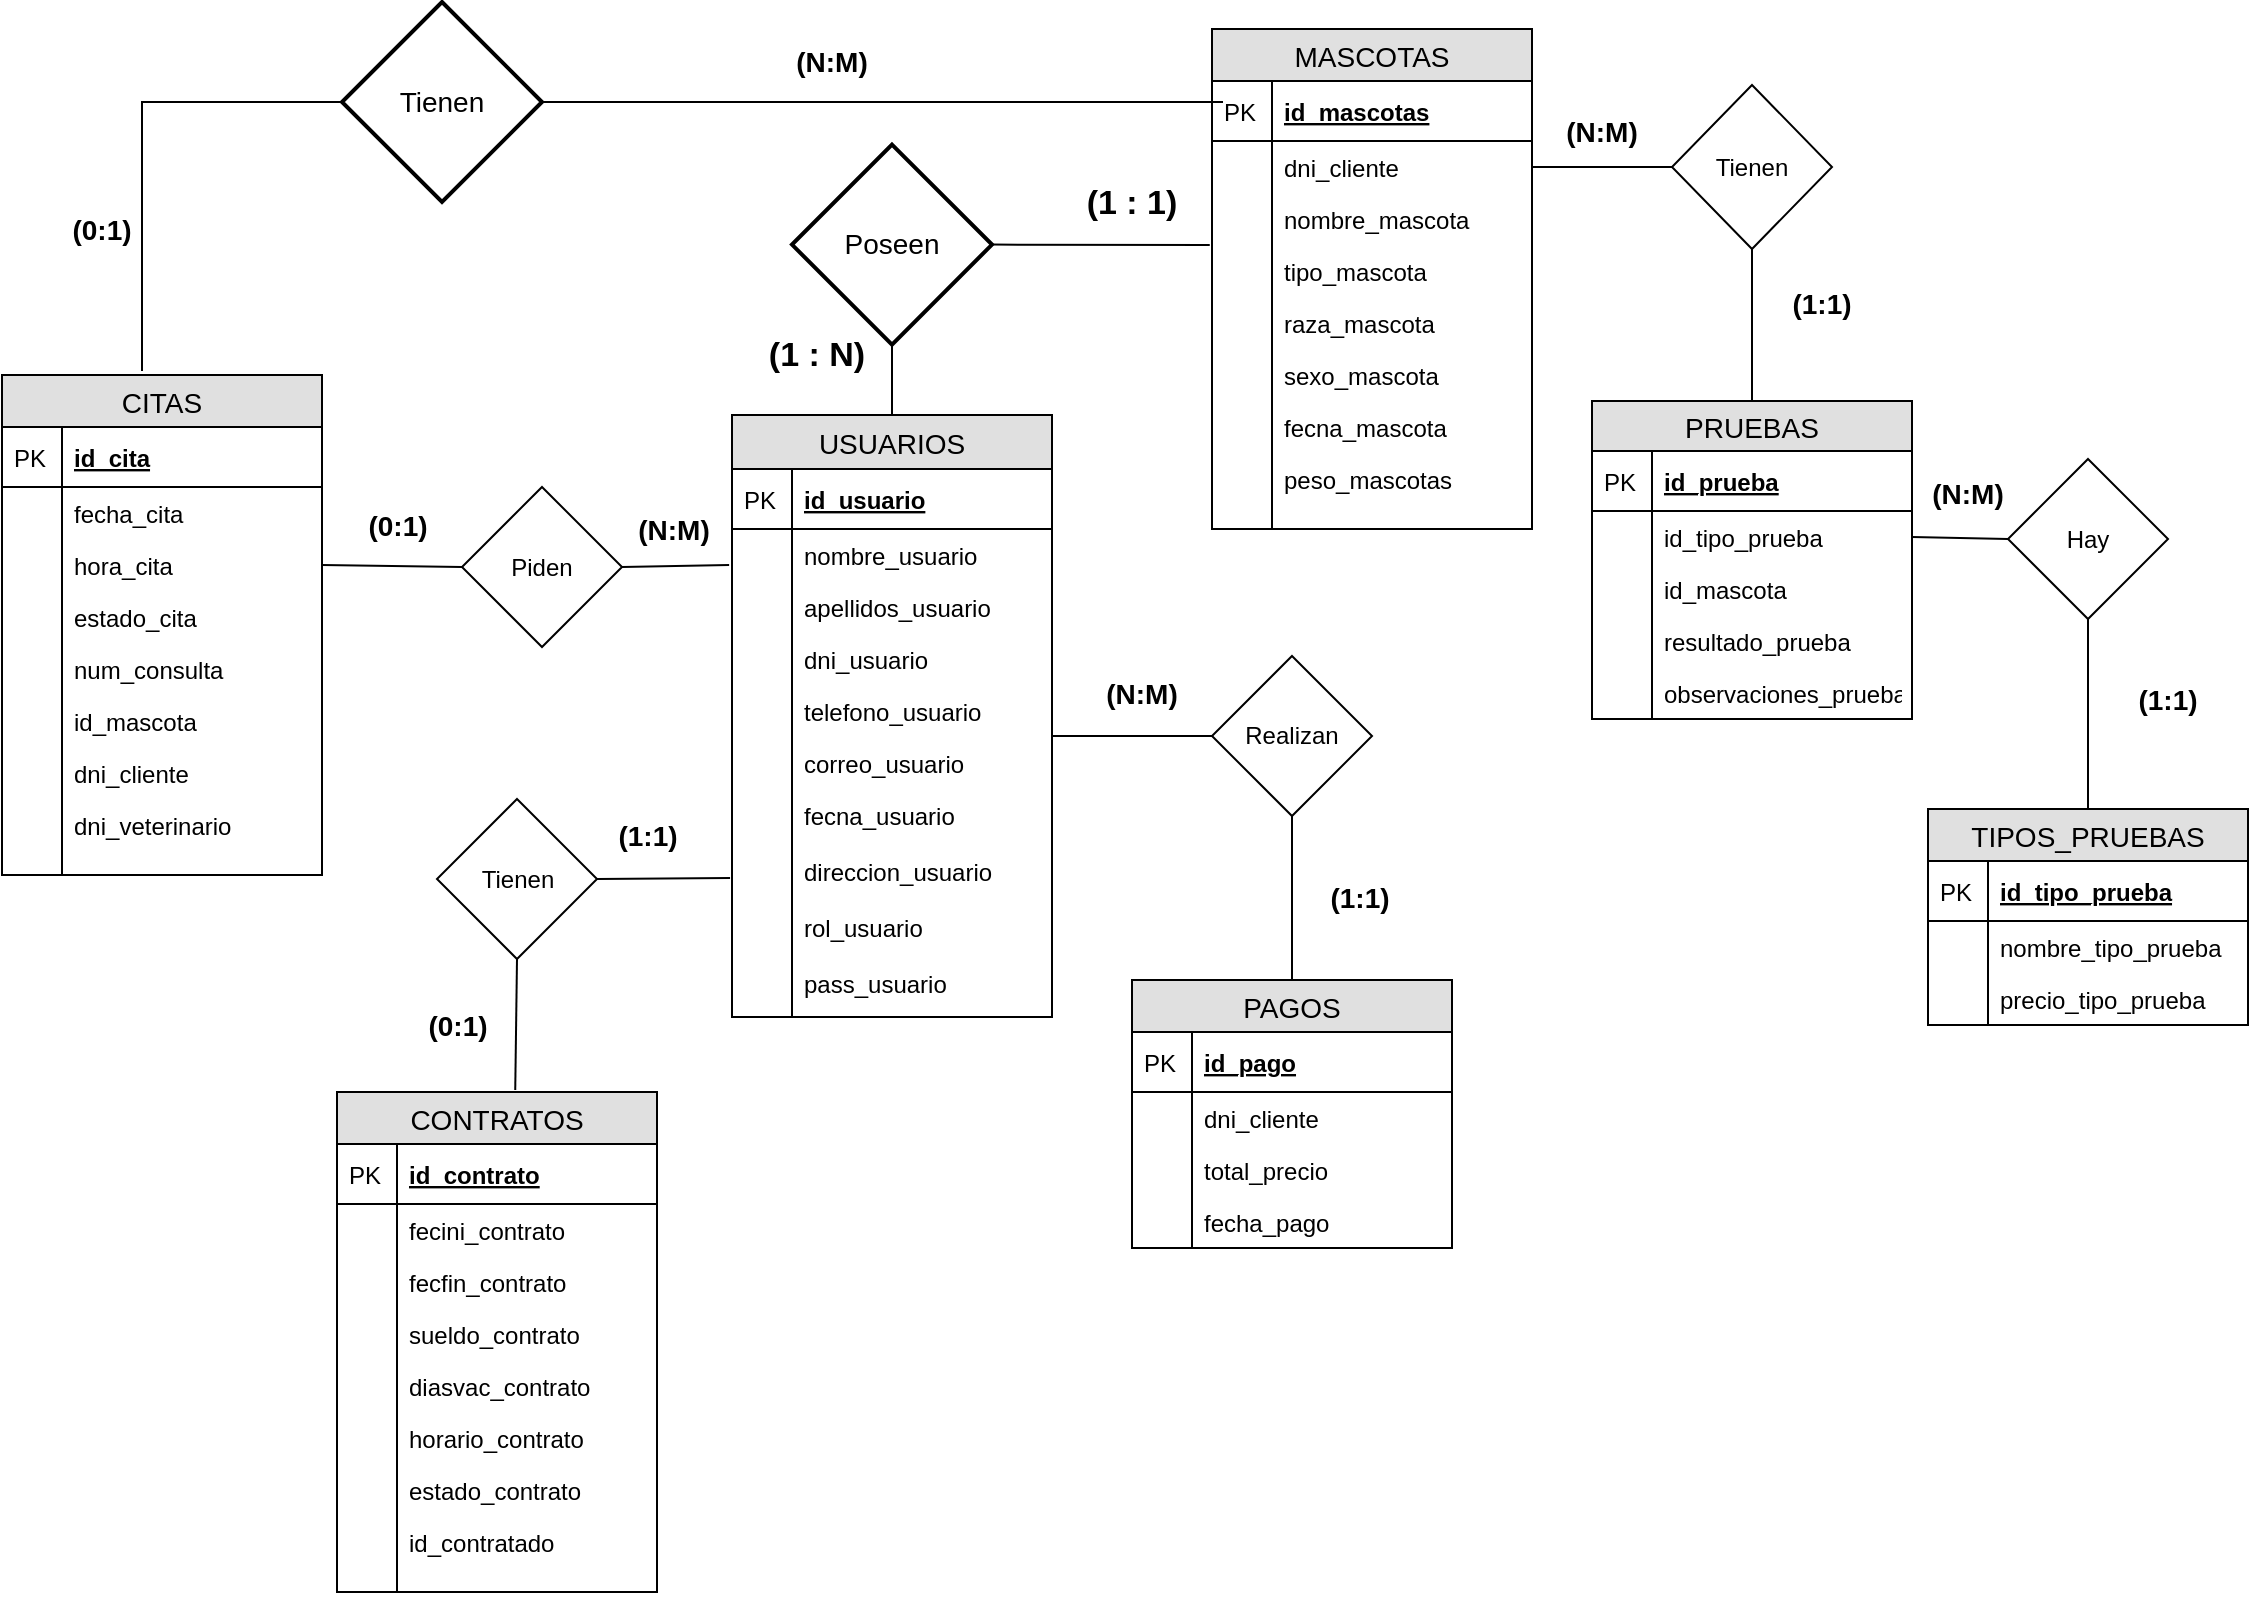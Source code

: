 <mxfile version="10.5.9" type="device"><diagram id="IYb34fMl7x2EvdVLrLcc" name="Page-1"><mxGraphModel dx="2472" dy="917" grid="1" gridSize="10" guides="1" tooltips="1" connect="1" arrows="1" fold="1" page="1" pageScale="1" pageWidth="827" pageHeight="1169" math="0" shadow="0"><root><mxCell id="0"/><mxCell id="1" parent="0"/><mxCell id="CLVACz6pk4VIJfREHLNW-69" value="CITAS" style="swimlane;fontStyle=0;childLayout=stackLayout;horizontal=1;startSize=26;fillColor=#e0e0e0;horizontalStack=0;resizeParent=1;resizeParentMax=0;resizeLast=0;collapsible=1;marginBottom=0;swimlaneFillColor=#ffffff;align=center;fontSize=14;" vertex="1" parent="1"><mxGeometry x="-720" y="216.5" width="160" height="250" as="geometry"><mxRectangle x="20" y="20" width="70" height="26" as="alternateBounds"/></mxGeometry></mxCell><mxCell id="CLVACz6pk4VIJfREHLNW-70" value="id_cita" style="shape=partialRectangle;top=0;left=0;right=0;bottom=1;align=left;verticalAlign=middle;fillColor=none;spacingLeft=34;spacingRight=4;overflow=hidden;rotatable=0;points=[[0,0.5],[1,0.5]];portConstraint=eastwest;dropTarget=0;fontStyle=5;fontSize=12;" vertex="1" parent="CLVACz6pk4VIJfREHLNW-69"><mxGeometry y="26" width="160" height="30" as="geometry"/></mxCell><mxCell id="CLVACz6pk4VIJfREHLNW-71" value="PK" style="shape=partialRectangle;top=0;left=0;bottom=0;fillColor=none;align=left;verticalAlign=middle;spacingLeft=4;spacingRight=4;overflow=hidden;rotatable=0;points=[];portConstraint=eastwest;part=1;fontSize=12;" vertex="1" connectable="0" parent="CLVACz6pk4VIJfREHLNW-70"><mxGeometry width="30" height="30" as="geometry"/></mxCell><mxCell id="CLVACz6pk4VIJfREHLNW-72" value="fecha_cita" style="shape=partialRectangle;top=0;left=0;right=0;bottom=0;align=left;verticalAlign=top;fillColor=none;spacingLeft=34;spacingRight=4;overflow=hidden;rotatable=0;points=[[0,0.5],[1,0.5]];portConstraint=eastwest;dropTarget=0;fontSize=12;" vertex="1" parent="CLVACz6pk4VIJfREHLNW-69"><mxGeometry y="56" width="160" height="26" as="geometry"/></mxCell><mxCell id="CLVACz6pk4VIJfREHLNW-73" value="" style="shape=partialRectangle;top=0;left=0;bottom=0;fillColor=none;align=left;verticalAlign=top;spacingLeft=4;spacingRight=4;overflow=hidden;rotatable=0;points=[];portConstraint=eastwest;part=1;fontSize=12;" vertex="1" connectable="0" parent="CLVACz6pk4VIJfREHLNW-72"><mxGeometry width="30" height="26" as="geometry"/></mxCell><mxCell id="CLVACz6pk4VIJfREHLNW-74" value="hora_cita" style="shape=partialRectangle;top=0;left=0;right=0;bottom=0;align=left;verticalAlign=top;fillColor=none;spacingLeft=34;spacingRight=4;overflow=hidden;rotatable=0;points=[[0,0.5],[1,0.5]];portConstraint=eastwest;dropTarget=0;fontSize=12;" vertex="1" parent="CLVACz6pk4VIJfREHLNW-69"><mxGeometry y="82" width="160" height="26" as="geometry"/></mxCell><mxCell id="CLVACz6pk4VIJfREHLNW-75" value="" style="shape=partialRectangle;top=0;left=0;bottom=0;fillColor=none;align=left;verticalAlign=top;spacingLeft=4;spacingRight=4;overflow=hidden;rotatable=0;points=[];portConstraint=eastwest;part=1;fontSize=12;" vertex="1" connectable="0" parent="CLVACz6pk4VIJfREHLNW-74"><mxGeometry width="30" height="26" as="geometry"/></mxCell><mxCell id="CLVACz6pk4VIJfREHLNW-147" value="estado_cita" style="shape=partialRectangle;top=0;left=0;right=0;bottom=0;align=left;verticalAlign=top;fillColor=none;spacingLeft=34;spacingRight=4;overflow=hidden;rotatable=0;points=[[0,0.5],[1,0.5]];portConstraint=eastwest;dropTarget=0;fontSize=12;" vertex="1" parent="CLVACz6pk4VIJfREHLNW-69"><mxGeometry y="108" width="160" height="26" as="geometry"/></mxCell><mxCell id="CLVACz6pk4VIJfREHLNW-148" value="" style="shape=partialRectangle;top=0;left=0;bottom=0;fillColor=none;align=left;verticalAlign=top;spacingLeft=4;spacingRight=4;overflow=hidden;rotatable=0;points=[];portConstraint=eastwest;part=1;fontSize=12;" vertex="1" connectable="0" parent="CLVACz6pk4VIJfREHLNW-147"><mxGeometry width="30" height="26" as="geometry"/></mxCell><mxCell id="CLVACz6pk4VIJfREHLNW-149" value="num_consulta" style="shape=partialRectangle;top=0;left=0;right=0;bottom=0;align=left;verticalAlign=top;fillColor=none;spacingLeft=34;spacingRight=4;overflow=hidden;rotatable=0;points=[[0,0.5],[1,0.5]];portConstraint=eastwest;dropTarget=0;fontSize=12;" vertex="1" parent="CLVACz6pk4VIJfREHLNW-69"><mxGeometry y="134" width="160" height="26" as="geometry"/></mxCell><mxCell id="CLVACz6pk4VIJfREHLNW-150" value="" style="shape=partialRectangle;top=0;left=0;bottom=0;fillColor=none;align=left;verticalAlign=top;spacingLeft=4;spacingRight=4;overflow=hidden;rotatable=0;points=[];portConstraint=eastwest;part=1;fontSize=12;" vertex="1" connectable="0" parent="CLVACz6pk4VIJfREHLNW-149"><mxGeometry width="30" height="26" as="geometry"/></mxCell><mxCell id="CLVACz6pk4VIJfREHLNW-151" value="id_mascota" style="shape=partialRectangle;top=0;left=0;right=0;bottom=0;align=left;verticalAlign=top;fillColor=none;spacingLeft=34;spacingRight=4;overflow=hidden;rotatable=0;points=[[0,0.5],[1,0.5]];portConstraint=eastwest;dropTarget=0;fontSize=12;" vertex="1" parent="CLVACz6pk4VIJfREHLNW-69"><mxGeometry y="160" width="160" height="26" as="geometry"/></mxCell><mxCell id="CLVACz6pk4VIJfREHLNW-152" value="" style="shape=partialRectangle;top=0;left=0;bottom=0;fillColor=none;align=left;verticalAlign=top;spacingLeft=4;spacingRight=4;overflow=hidden;rotatable=0;points=[];portConstraint=eastwest;part=1;fontSize=12;" vertex="1" connectable="0" parent="CLVACz6pk4VIJfREHLNW-151"><mxGeometry width="30" height="26" as="geometry"/></mxCell><mxCell id="CLVACz6pk4VIJfREHLNW-157" value="dni_cliente" style="shape=partialRectangle;top=0;left=0;right=0;bottom=0;align=left;verticalAlign=top;fillColor=none;spacingLeft=34;spacingRight=4;overflow=hidden;rotatable=0;points=[[0,0.5],[1,0.5]];portConstraint=eastwest;dropTarget=0;fontSize=12;" vertex="1" parent="CLVACz6pk4VIJfREHLNW-69"><mxGeometry y="186" width="160" height="26" as="geometry"/></mxCell><mxCell id="CLVACz6pk4VIJfREHLNW-158" value="" style="shape=partialRectangle;top=0;left=0;bottom=0;fillColor=none;align=left;verticalAlign=top;spacingLeft=4;spacingRight=4;overflow=hidden;rotatable=0;points=[];portConstraint=eastwest;part=1;fontSize=12;" vertex="1" connectable="0" parent="CLVACz6pk4VIJfREHLNW-157"><mxGeometry width="30" height="26" as="geometry"/></mxCell><mxCell id="CLVACz6pk4VIJfREHLNW-76" value="dni_veterinario&#10;" style="shape=partialRectangle;top=0;left=0;right=0;bottom=0;align=left;verticalAlign=top;fillColor=none;spacingLeft=34;spacingRight=4;overflow=hidden;rotatable=0;points=[[0,0.5],[1,0.5]];portConstraint=eastwest;dropTarget=0;fontSize=12;" vertex="1" parent="CLVACz6pk4VIJfREHLNW-69"><mxGeometry y="212" width="160" height="38" as="geometry"/></mxCell><mxCell id="CLVACz6pk4VIJfREHLNW-77" value="" style="shape=partialRectangle;top=0;left=0;bottom=0;fillColor=none;align=left;verticalAlign=top;spacingLeft=4;spacingRight=4;overflow=hidden;rotatable=0;points=[];portConstraint=eastwest;part=1;fontSize=12;" vertex="1" connectable="0" parent="CLVACz6pk4VIJfREHLNW-76"><mxGeometry width="30" height="38" as="geometry"/></mxCell><mxCell id="CLVACz6pk4VIJfREHLNW-159" value="CONTRATOS" style="swimlane;fontStyle=0;childLayout=stackLayout;horizontal=1;startSize=26;fillColor=#e0e0e0;horizontalStack=0;resizeParent=1;resizeParentMax=0;resizeLast=0;collapsible=1;marginBottom=0;swimlaneFillColor=#ffffff;align=center;fontSize=14;" vertex="1" parent="1"><mxGeometry x="-552.5" y="575" width="160" height="250" as="geometry"><mxRectangle x="20" y="20" width="70" height="26" as="alternateBounds"/></mxGeometry></mxCell><mxCell id="CLVACz6pk4VIJfREHLNW-160" value="id_contrato" style="shape=partialRectangle;top=0;left=0;right=0;bottom=1;align=left;verticalAlign=middle;fillColor=none;spacingLeft=34;spacingRight=4;overflow=hidden;rotatable=0;points=[[0,0.5],[1,0.5]];portConstraint=eastwest;dropTarget=0;fontStyle=5;fontSize=12;" vertex="1" parent="CLVACz6pk4VIJfREHLNW-159"><mxGeometry y="26" width="160" height="30" as="geometry"/></mxCell><mxCell id="CLVACz6pk4VIJfREHLNW-161" value="PK" style="shape=partialRectangle;top=0;left=0;bottom=0;fillColor=none;align=left;verticalAlign=middle;spacingLeft=4;spacingRight=4;overflow=hidden;rotatable=0;points=[];portConstraint=eastwest;part=1;fontSize=12;" vertex="1" connectable="0" parent="CLVACz6pk4VIJfREHLNW-160"><mxGeometry width="30" height="30" as="geometry"/></mxCell><mxCell id="CLVACz6pk4VIJfREHLNW-162" value="fecini_contrato" style="shape=partialRectangle;top=0;left=0;right=0;bottom=0;align=left;verticalAlign=top;fillColor=none;spacingLeft=34;spacingRight=4;overflow=hidden;rotatable=0;points=[[0,0.5],[1,0.5]];portConstraint=eastwest;dropTarget=0;fontSize=12;" vertex="1" parent="CLVACz6pk4VIJfREHLNW-159"><mxGeometry y="56" width="160" height="26" as="geometry"/></mxCell><mxCell id="CLVACz6pk4VIJfREHLNW-163" value="" style="shape=partialRectangle;top=0;left=0;bottom=0;fillColor=none;align=left;verticalAlign=top;spacingLeft=4;spacingRight=4;overflow=hidden;rotatable=0;points=[];portConstraint=eastwest;part=1;fontSize=12;" vertex="1" connectable="0" parent="CLVACz6pk4VIJfREHLNW-162"><mxGeometry width="30" height="26" as="geometry"/></mxCell><mxCell id="CLVACz6pk4VIJfREHLNW-164" value="fecfin_contrato" style="shape=partialRectangle;top=0;left=0;right=0;bottom=0;align=left;verticalAlign=top;fillColor=none;spacingLeft=34;spacingRight=4;overflow=hidden;rotatable=0;points=[[0,0.5],[1,0.5]];portConstraint=eastwest;dropTarget=0;fontSize=12;" vertex="1" parent="CLVACz6pk4VIJfREHLNW-159"><mxGeometry y="82" width="160" height="26" as="geometry"/></mxCell><mxCell id="CLVACz6pk4VIJfREHLNW-165" value="" style="shape=partialRectangle;top=0;left=0;bottom=0;fillColor=none;align=left;verticalAlign=top;spacingLeft=4;spacingRight=4;overflow=hidden;rotatable=0;points=[];portConstraint=eastwest;part=1;fontSize=12;" vertex="1" connectable="0" parent="CLVACz6pk4VIJfREHLNW-164"><mxGeometry width="30" height="26" as="geometry"/></mxCell><mxCell id="CLVACz6pk4VIJfREHLNW-166" value="sueldo_contrato" style="shape=partialRectangle;top=0;left=0;right=0;bottom=0;align=left;verticalAlign=top;fillColor=none;spacingLeft=34;spacingRight=4;overflow=hidden;rotatable=0;points=[[0,0.5],[1,0.5]];portConstraint=eastwest;dropTarget=0;fontSize=12;" vertex="1" parent="CLVACz6pk4VIJfREHLNW-159"><mxGeometry y="108" width="160" height="26" as="geometry"/></mxCell><mxCell id="CLVACz6pk4VIJfREHLNW-167" value="" style="shape=partialRectangle;top=0;left=0;bottom=0;fillColor=none;align=left;verticalAlign=top;spacingLeft=4;spacingRight=4;overflow=hidden;rotatable=0;points=[];portConstraint=eastwest;part=1;fontSize=12;" vertex="1" connectable="0" parent="CLVACz6pk4VIJfREHLNW-166"><mxGeometry width="30" height="26" as="geometry"/></mxCell><mxCell id="CLVACz6pk4VIJfREHLNW-168" value="diasvac_contrato" style="shape=partialRectangle;top=0;left=0;right=0;bottom=0;align=left;verticalAlign=top;fillColor=none;spacingLeft=34;spacingRight=4;overflow=hidden;rotatable=0;points=[[0,0.5],[1,0.5]];portConstraint=eastwest;dropTarget=0;fontSize=12;" vertex="1" parent="CLVACz6pk4VIJfREHLNW-159"><mxGeometry y="134" width="160" height="26" as="geometry"/></mxCell><mxCell id="CLVACz6pk4VIJfREHLNW-169" value="" style="shape=partialRectangle;top=0;left=0;bottom=0;fillColor=none;align=left;verticalAlign=top;spacingLeft=4;spacingRight=4;overflow=hidden;rotatable=0;points=[];portConstraint=eastwest;part=1;fontSize=12;" vertex="1" connectable="0" parent="CLVACz6pk4VIJfREHLNW-168"><mxGeometry width="30" height="26" as="geometry"/></mxCell><mxCell id="CLVACz6pk4VIJfREHLNW-170" value="horario_contrato" style="shape=partialRectangle;top=0;left=0;right=0;bottom=0;align=left;verticalAlign=top;fillColor=none;spacingLeft=34;spacingRight=4;overflow=hidden;rotatable=0;points=[[0,0.5],[1,0.5]];portConstraint=eastwest;dropTarget=0;fontSize=12;" vertex="1" parent="CLVACz6pk4VIJfREHLNW-159"><mxGeometry y="160" width="160" height="26" as="geometry"/></mxCell><mxCell id="CLVACz6pk4VIJfREHLNW-171" value="" style="shape=partialRectangle;top=0;left=0;bottom=0;fillColor=none;align=left;verticalAlign=top;spacingLeft=4;spacingRight=4;overflow=hidden;rotatable=0;points=[];portConstraint=eastwest;part=1;fontSize=12;" vertex="1" connectable="0" parent="CLVACz6pk4VIJfREHLNW-170"><mxGeometry width="30" height="26" as="geometry"/></mxCell><mxCell id="CLVACz6pk4VIJfREHLNW-172" value="estado_contrato" style="shape=partialRectangle;top=0;left=0;right=0;bottom=0;align=left;verticalAlign=top;fillColor=none;spacingLeft=34;spacingRight=4;overflow=hidden;rotatable=0;points=[[0,0.5],[1,0.5]];portConstraint=eastwest;dropTarget=0;fontSize=12;" vertex="1" parent="CLVACz6pk4VIJfREHLNW-159"><mxGeometry y="186" width="160" height="26" as="geometry"/></mxCell><mxCell id="CLVACz6pk4VIJfREHLNW-173" value="" style="shape=partialRectangle;top=0;left=0;bottom=0;fillColor=none;align=left;verticalAlign=top;spacingLeft=4;spacingRight=4;overflow=hidden;rotatable=0;points=[];portConstraint=eastwest;part=1;fontSize=12;" vertex="1" connectable="0" parent="CLVACz6pk4VIJfREHLNW-172"><mxGeometry width="30" height="26" as="geometry"/></mxCell><mxCell id="CLVACz6pk4VIJfREHLNW-174" value="id_contratado&#10;" style="shape=partialRectangle;top=0;left=0;right=0;bottom=0;align=left;verticalAlign=top;fillColor=none;spacingLeft=34;spacingRight=4;overflow=hidden;rotatable=0;points=[[0,0.5],[1,0.5]];portConstraint=eastwest;dropTarget=0;fontSize=12;" vertex="1" parent="CLVACz6pk4VIJfREHLNW-159"><mxGeometry y="212" width="160" height="38" as="geometry"/></mxCell><mxCell id="CLVACz6pk4VIJfREHLNW-175" value="" style="shape=partialRectangle;top=0;left=0;bottom=0;fillColor=none;align=left;verticalAlign=top;spacingLeft=4;spacingRight=4;overflow=hidden;rotatable=0;points=[];portConstraint=eastwest;part=1;fontSize=12;" vertex="1" connectable="0" parent="CLVACz6pk4VIJfREHLNW-174"><mxGeometry width="30" height="38" as="geometry"/></mxCell><mxCell id="CLVACz6pk4VIJfREHLNW-176" value="MASCOTAS" style="swimlane;fontStyle=0;childLayout=stackLayout;horizontal=1;startSize=26;fillColor=#e0e0e0;horizontalStack=0;resizeParent=1;resizeParentMax=0;resizeLast=0;collapsible=1;marginBottom=0;swimlaneFillColor=#ffffff;align=center;fontSize=14;" vertex="1" parent="1"><mxGeometry x="-115" y="43.5" width="160" height="250" as="geometry"><mxRectangle x="20" y="20" width="70" height="26" as="alternateBounds"/></mxGeometry></mxCell><mxCell id="CLVACz6pk4VIJfREHLNW-177" value="id_mascotas" style="shape=partialRectangle;top=0;left=0;right=0;bottom=1;align=left;verticalAlign=middle;fillColor=none;spacingLeft=34;spacingRight=4;overflow=hidden;rotatable=0;points=[[0,0.5],[1,0.5]];portConstraint=eastwest;dropTarget=0;fontStyle=5;fontSize=12;" vertex="1" parent="CLVACz6pk4VIJfREHLNW-176"><mxGeometry y="26" width="160" height="30" as="geometry"/></mxCell><mxCell id="CLVACz6pk4VIJfREHLNW-178" value="PK" style="shape=partialRectangle;top=0;left=0;bottom=0;fillColor=none;align=left;verticalAlign=middle;spacingLeft=4;spacingRight=4;overflow=hidden;rotatable=0;points=[];portConstraint=eastwest;part=1;fontSize=12;" vertex="1" connectable="0" parent="CLVACz6pk4VIJfREHLNW-177"><mxGeometry width="30" height="30" as="geometry"/></mxCell><mxCell id="CLVACz6pk4VIJfREHLNW-179" value="dni_cliente" style="shape=partialRectangle;top=0;left=0;right=0;bottom=0;align=left;verticalAlign=top;fillColor=none;spacingLeft=34;spacingRight=4;overflow=hidden;rotatable=0;points=[[0,0.5],[1,0.5]];portConstraint=eastwest;dropTarget=0;fontSize=12;" vertex="1" parent="CLVACz6pk4VIJfREHLNW-176"><mxGeometry y="56" width="160" height="26" as="geometry"/></mxCell><mxCell id="CLVACz6pk4VIJfREHLNW-180" value="" style="shape=partialRectangle;top=0;left=0;bottom=0;fillColor=none;align=left;verticalAlign=top;spacingLeft=4;spacingRight=4;overflow=hidden;rotatable=0;points=[];portConstraint=eastwest;part=1;fontSize=12;" vertex="1" connectable="0" parent="CLVACz6pk4VIJfREHLNW-179"><mxGeometry width="30" height="26" as="geometry"/></mxCell><mxCell id="CLVACz6pk4VIJfREHLNW-181" value="nombre_mascota" style="shape=partialRectangle;top=0;left=0;right=0;bottom=0;align=left;verticalAlign=top;fillColor=none;spacingLeft=34;spacingRight=4;overflow=hidden;rotatable=0;points=[[0,0.5],[1,0.5]];portConstraint=eastwest;dropTarget=0;fontSize=12;" vertex="1" parent="CLVACz6pk4VIJfREHLNW-176"><mxGeometry y="82" width="160" height="26" as="geometry"/></mxCell><mxCell id="CLVACz6pk4VIJfREHLNW-182" value="" style="shape=partialRectangle;top=0;left=0;bottom=0;fillColor=none;align=left;verticalAlign=top;spacingLeft=4;spacingRight=4;overflow=hidden;rotatable=0;points=[];portConstraint=eastwest;part=1;fontSize=12;" vertex="1" connectable="0" parent="CLVACz6pk4VIJfREHLNW-181"><mxGeometry width="30" height="26" as="geometry"/></mxCell><mxCell id="CLVACz6pk4VIJfREHLNW-183" value="tipo_mascota" style="shape=partialRectangle;top=0;left=0;right=0;bottom=0;align=left;verticalAlign=top;fillColor=none;spacingLeft=34;spacingRight=4;overflow=hidden;rotatable=0;points=[[0,0.5],[1,0.5]];portConstraint=eastwest;dropTarget=0;fontSize=12;" vertex="1" parent="CLVACz6pk4VIJfREHLNW-176"><mxGeometry y="108" width="160" height="26" as="geometry"/></mxCell><mxCell id="CLVACz6pk4VIJfREHLNW-184" value="" style="shape=partialRectangle;top=0;left=0;bottom=0;fillColor=none;align=left;verticalAlign=top;spacingLeft=4;spacingRight=4;overflow=hidden;rotatable=0;points=[];portConstraint=eastwest;part=1;fontSize=12;" vertex="1" connectable="0" parent="CLVACz6pk4VIJfREHLNW-183"><mxGeometry width="30" height="26" as="geometry"/></mxCell><mxCell id="CLVACz6pk4VIJfREHLNW-185" value="raza_mascota" style="shape=partialRectangle;top=0;left=0;right=0;bottom=0;align=left;verticalAlign=top;fillColor=none;spacingLeft=34;spacingRight=4;overflow=hidden;rotatable=0;points=[[0,0.5],[1,0.5]];portConstraint=eastwest;dropTarget=0;fontSize=12;" vertex="1" parent="CLVACz6pk4VIJfREHLNW-176"><mxGeometry y="134" width="160" height="26" as="geometry"/></mxCell><mxCell id="CLVACz6pk4VIJfREHLNW-186" value="" style="shape=partialRectangle;top=0;left=0;bottom=0;fillColor=none;align=left;verticalAlign=top;spacingLeft=4;spacingRight=4;overflow=hidden;rotatable=0;points=[];portConstraint=eastwest;part=1;fontSize=12;" vertex="1" connectable="0" parent="CLVACz6pk4VIJfREHLNW-185"><mxGeometry width="30" height="26" as="geometry"/></mxCell><mxCell id="CLVACz6pk4VIJfREHLNW-187" value="sexo_mascota" style="shape=partialRectangle;top=0;left=0;right=0;bottom=0;align=left;verticalAlign=top;fillColor=none;spacingLeft=34;spacingRight=4;overflow=hidden;rotatable=0;points=[[0,0.5],[1,0.5]];portConstraint=eastwest;dropTarget=0;fontSize=12;" vertex="1" parent="CLVACz6pk4VIJfREHLNW-176"><mxGeometry y="160" width="160" height="26" as="geometry"/></mxCell><mxCell id="CLVACz6pk4VIJfREHLNW-188" value="" style="shape=partialRectangle;top=0;left=0;bottom=0;fillColor=none;align=left;verticalAlign=top;spacingLeft=4;spacingRight=4;overflow=hidden;rotatable=0;points=[];portConstraint=eastwest;part=1;fontSize=12;" vertex="1" connectable="0" parent="CLVACz6pk4VIJfREHLNW-187"><mxGeometry width="30" height="26" as="geometry"/></mxCell><mxCell id="CLVACz6pk4VIJfREHLNW-189" value="fecna_mascota" style="shape=partialRectangle;top=0;left=0;right=0;bottom=0;align=left;verticalAlign=top;fillColor=none;spacingLeft=34;spacingRight=4;overflow=hidden;rotatable=0;points=[[0,0.5],[1,0.5]];portConstraint=eastwest;dropTarget=0;fontSize=12;" vertex="1" parent="CLVACz6pk4VIJfREHLNW-176"><mxGeometry y="186" width="160" height="26" as="geometry"/></mxCell><mxCell id="CLVACz6pk4VIJfREHLNW-190" value="" style="shape=partialRectangle;top=0;left=0;bottom=0;fillColor=none;align=left;verticalAlign=top;spacingLeft=4;spacingRight=4;overflow=hidden;rotatable=0;points=[];portConstraint=eastwest;part=1;fontSize=12;" vertex="1" connectable="0" parent="CLVACz6pk4VIJfREHLNW-189"><mxGeometry width="30" height="26" as="geometry"/></mxCell><mxCell id="CLVACz6pk4VIJfREHLNW-191" value="peso_mascotas&#10;" style="shape=partialRectangle;top=0;left=0;right=0;bottom=0;align=left;verticalAlign=top;fillColor=none;spacingLeft=34;spacingRight=4;overflow=hidden;rotatable=0;points=[[0,0.5],[1,0.5]];portConstraint=eastwest;dropTarget=0;fontSize=12;" vertex="1" parent="CLVACz6pk4VIJfREHLNW-176"><mxGeometry y="212" width="160" height="38" as="geometry"/></mxCell><mxCell id="CLVACz6pk4VIJfREHLNW-192" value="" style="shape=partialRectangle;top=0;left=0;bottom=0;fillColor=none;align=left;verticalAlign=top;spacingLeft=4;spacingRight=4;overflow=hidden;rotatable=0;points=[];portConstraint=eastwest;part=1;fontSize=12;" vertex="1" connectable="0" parent="CLVACz6pk4VIJfREHLNW-191"><mxGeometry width="30" height="38" as="geometry"/></mxCell><mxCell id="CLVACz6pk4VIJfREHLNW-193" value="PAGOS" style="swimlane;fontStyle=0;childLayout=stackLayout;horizontal=1;startSize=26;fillColor=#e0e0e0;horizontalStack=0;resizeParent=1;resizeParentMax=0;resizeLast=0;collapsible=1;marginBottom=0;swimlaneFillColor=#ffffff;align=center;fontSize=14;" vertex="1" parent="1"><mxGeometry x="-155" y="519" width="160" height="134" as="geometry"><mxRectangle x="20" y="20" width="70" height="26" as="alternateBounds"/></mxGeometry></mxCell><mxCell id="CLVACz6pk4VIJfREHLNW-194" value="id_pago" style="shape=partialRectangle;top=0;left=0;right=0;bottom=1;align=left;verticalAlign=middle;fillColor=none;spacingLeft=34;spacingRight=4;overflow=hidden;rotatable=0;points=[[0,0.5],[1,0.5]];portConstraint=eastwest;dropTarget=0;fontStyle=5;fontSize=12;" vertex="1" parent="CLVACz6pk4VIJfREHLNW-193"><mxGeometry y="26" width="160" height="30" as="geometry"/></mxCell><mxCell id="CLVACz6pk4VIJfREHLNW-195" value="PK" style="shape=partialRectangle;top=0;left=0;bottom=0;fillColor=none;align=left;verticalAlign=middle;spacingLeft=4;spacingRight=4;overflow=hidden;rotatable=0;points=[];portConstraint=eastwest;part=1;fontSize=12;" vertex="1" connectable="0" parent="CLVACz6pk4VIJfREHLNW-194"><mxGeometry width="30" height="30" as="geometry"/></mxCell><mxCell id="CLVACz6pk4VIJfREHLNW-196" value="dni_cliente" style="shape=partialRectangle;top=0;left=0;right=0;bottom=0;align=left;verticalAlign=top;fillColor=none;spacingLeft=34;spacingRight=4;overflow=hidden;rotatable=0;points=[[0,0.5],[1,0.5]];portConstraint=eastwest;dropTarget=0;fontSize=12;" vertex="1" parent="CLVACz6pk4VIJfREHLNW-193"><mxGeometry y="56" width="160" height="26" as="geometry"/></mxCell><mxCell id="CLVACz6pk4VIJfREHLNW-197" value="" style="shape=partialRectangle;top=0;left=0;bottom=0;fillColor=none;align=left;verticalAlign=top;spacingLeft=4;spacingRight=4;overflow=hidden;rotatable=0;points=[];portConstraint=eastwest;part=1;fontSize=12;" vertex="1" connectable="0" parent="CLVACz6pk4VIJfREHLNW-196"><mxGeometry width="30" height="26" as="geometry"/></mxCell><mxCell id="CLVACz6pk4VIJfREHLNW-198" value="total_precio" style="shape=partialRectangle;top=0;left=0;right=0;bottom=0;align=left;verticalAlign=top;fillColor=none;spacingLeft=34;spacingRight=4;overflow=hidden;rotatable=0;points=[[0,0.5],[1,0.5]];portConstraint=eastwest;dropTarget=0;fontSize=12;" vertex="1" parent="CLVACz6pk4VIJfREHLNW-193"><mxGeometry y="82" width="160" height="26" as="geometry"/></mxCell><mxCell id="CLVACz6pk4VIJfREHLNW-199" value="" style="shape=partialRectangle;top=0;left=0;bottom=0;fillColor=none;align=left;verticalAlign=top;spacingLeft=4;spacingRight=4;overflow=hidden;rotatable=0;points=[];portConstraint=eastwest;part=1;fontSize=12;" vertex="1" connectable="0" parent="CLVACz6pk4VIJfREHLNW-198"><mxGeometry width="30" height="26" as="geometry"/></mxCell><mxCell id="CLVACz6pk4VIJfREHLNW-200" value="fecha_pago" style="shape=partialRectangle;top=0;left=0;right=0;bottom=0;align=left;verticalAlign=top;fillColor=none;spacingLeft=34;spacingRight=4;overflow=hidden;rotatable=0;points=[[0,0.5],[1,0.5]];portConstraint=eastwest;dropTarget=0;fontSize=12;" vertex="1" parent="CLVACz6pk4VIJfREHLNW-193"><mxGeometry y="108" width="160" height="26" as="geometry"/></mxCell><mxCell id="CLVACz6pk4VIJfREHLNW-201" value="" style="shape=partialRectangle;top=0;left=0;bottom=0;fillColor=none;align=left;verticalAlign=top;spacingLeft=4;spacingRight=4;overflow=hidden;rotatable=0;points=[];portConstraint=eastwest;part=1;fontSize=12;" vertex="1" connectable="0" parent="CLVACz6pk4VIJfREHLNW-200"><mxGeometry width="30" height="26" as="geometry"/></mxCell><mxCell id="CLVACz6pk4VIJfREHLNW-210" value="PRUEBAS" style="swimlane;fontStyle=0;childLayout=stackLayout;horizontal=1;startSize=25;fillColor=#e0e0e0;horizontalStack=0;resizeParent=1;resizeParentMax=0;resizeLast=0;collapsible=1;marginBottom=0;swimlaneFillColor=#ffffff;align=center;fontSize=14;" vertex="1" parent="1"><mxGeometry x="75" y="229.5" width="160" height="159" as="geometry"><mxRectangle x="20" y="20" width="70" height="26" as="alternateBounds"/></mxGeometry></mxCell><mxCell id="CLVACz6pk4VIJfREHLNW-211" value="id_prueba" style="shape=partialRectangle;top=0;left=0;right=0;bottom=1;align=left;verticalAlign=middle;fillColor=none;spacingLeft=34;spacingRight=4;overflow=hidden;rotatable=0;points=[[0,0.5],[1,0.5]];portConstraint=eastwest;dropTarget=0;fontStyle=5;fontSize=12;" vertex="1" parent="CLVACz6pk4VIJfREHLNW-210"><mxGeometry y="25" width="160" height="30" as="geometry"/></mxCell><mxCell id="CLVACz6pk4VIJfREHLNW-212" value="PK" style="shape=partialRectangle;top=0;left=0;bottom=0;fillColor=none;align=left;verticalAlign=middle;spacingLeft=4;spacingRight=4;overflow=hidden;rotatable=0;points=[];portConstraint=eastwest;part=1;fontSize=12;" vertex="1" connectable="0" parent="CLVACz6pk4VIJfREHLNW-211"><mxGeometry width="30" height="30" as="geometry"/></mxCell><mxCell id="CLVACz6pk4VIJfREHLNW-213" value="id_tipo_prueba" style="shape=partialRectangle;top=0;left=0;right=0;bottom=0;align=left;verticalAlign=top;fillColor=none;spacingLeft=34;spacingRight=4;overflow=hidden;rotatable=0;points=[[0,0.5],[1,0.5]];portConstraint=eastwest;dropTarget=0;fontSize=12;" vertex="1" parent="CLVACz6pk4VIJfREHLNW-210"><mxGeometry y="55" width="160" height="26" as="geometry"/></mxCell><mxCell id="CLVACz6pk4VIJfREHLNW-214" value="" style="shape=partialRectangle;top=0;left=0;bottom=0;fillColor=none;align=left;verticalAlign=top;spacingLeft=4;spacingRight=4;overflow=hidden;rotatable=0;points=[];portConstraint=eastwest;part=1;fontSize=12;" vertex="1" connectable="0" parent="CLVACz6pk4VIJfREHLNW-213"><mxGeometry width="30" height="26" as="geometry"/></mxCell><mxCell id="CLVACz6pk4VIJfREHLNW-215" value="id_mascota" style="shape=partialRectangle;top=0;left=0;right=0;bottom=0;align=left;verticalAlign=top;fillColor=none;spacingLeft=34;spacingRight=4;overflow=hidden;rotatable=0;points=[[0,0.5],[1,0.5]];portConstraint=eastwest;dropTarget=0;fontSize=12;" vertex="1" parent="CLVACz6pk4VIJfREHLNW-210"><mxGeometry y="81" width="160" height="26" as="geometry"/></mxCell><mxCell id="CLVACz6pk4VIJfREHLNW-216" value="" style="shape=partialRectangle;top=0;left=0;bottom=0;fillColor=none;align=left;verticalAlign=top;spacingLeft=4;spacingRight=4;overflow=hidden;rotatable=0;points=[];portConstraint=eastwest;part=1;fontSize=12;" vertex="1" connectable="0" parent="CLVACz6pk4VIJfREHLNW-215"><mxGeometry width="30" height="26" as="geometry"/></mxCell><mxCell id="CLVACz6pk4VIJfREHLNW-217" value="resultado_prueba" style="shape=partialRectangle;top=0;left=0;right=0;bottom=0;align=left;verticalAlign=top;fillColor=none;spacingLeft=34;spacingRight=4;overflow=hidden;rotatable=0;points=[[0,0.5],[1,0.5]];portConstraint=eastwest;dropTarget=0;fontSize=12;" vertex="1" parent="CLVACz6pk4VIJfREHLNW-210"><mxGeometry y="107" width="160" height="26" as="geometry"/></mxCell><mxCell id="CLVACz6pk4VIJfREHLNW-218" value="" style="shape=partialRectangle;top=0;left=0;bottom=0;fillColor=none;align=left;verticalAlign=top;spacingLeft=4;spacingRight=4;overflow=hidden;rotatable=0;points=[];portConstraint=eastwest;part=1;fontSize=12;" vertex="1" connectable="0" parent="CLVACz6pk4VIJfREHLNW-217"><mxGeometry width="30" height="26" as="geometry"/></mxCell><mxCell id="CLVACz6pk4VIJfREHLNW-219" value="observaciones_prueba" style="shape=partialRectangle;top=0;left=0;right=0;bottom=0;align=left;verticalAlign=top;fillColor=none;spacingLeft=34;spacingRight=4;overflow=hidden;rotatable=0;points=[[0,0.5],[1,0.5]];portConstraint=eastwest;dropTarget=0;fontSize=12;" vertex="1" parent="CLVACz6pk4VIJfREHLNW-210"><mxGeometry y="133" width="160" height="26" as="geometry"/></mxCell><mxCell id="CLVACz6pk4VIJfREHLNW-220" value="" style="shape=partialRectangle;top=0;left=0;bottom=0;fillColor=none;align=left;verticalAlign=top;spacingLeft=4;spacingRight=4;overflow=hidden;rotatable=0;points=[];portConstraint=eastwest;part=1;fontSize=12;" vertex="1" connectable="0" parent="CLVACz6pk4VIJfREHLNW-219"><mxGeometry width="30" height="26" as="geometry"/></mxCell><mxCell id="CLVACz6pk4VIJfREHLNW-227" value="TIPOS_PRUEBAS" style="swimlane;fontStyle=0;childLayout=stackLayout;horizontal=1;startSize=26;fillColor=#e0e0e0;horizontalStack=0;resizeParent=1;resizeParentMax=0;resizeLast=0;collapsible=1;marginBottom=0;swimlaneFillColor=#ffffff;align=center;fontSize=14;" vertex="1" parent="1"><mxGeometry x="243" y="433.5" width="160" height="108" as="geometry"><mxRectangle x="20" y="20" width="70" height="26" as="alternateBounds"/></mxGeometry></mxCell><mxCell id="CLVACz6pk4VIJfREHLNW-228" value="id_tipo_prueba" style="shape=partialRectangle;top=0;left=0;right=0;bottom=1;align=left;verticalAlign=middle;fillColor=none;spacingLeft=34;spacingRight=4;overflow=hidden;rotatable=0;points=[[0,0.5],[1,0.5]];portConstraint=eastwest;dropTarget=0;fontStyle=5;fontSize=12;" vertex="1" parent="CLVACz6pk4VIJfREHLNW-227"><mxGeometry y="26" width="160" height="30" as="geometry"/></mxCell><mxCell id="CLVACz6pk4VIJfREHLNW-229" value="PK" style="shape=partialRectangle;top=0;left=0;bottom=0;fillColor=none;align=left;verticalAlign=middle;spacingLeft=4;spacingRight=4;overflow=hidden;rotatable=0;points=[];portConstraint=eastwest;part=1;fontSize=12;" vertex="1" connectable="0" parent="CLVACz6pk4VIJfREHLNW-228"><mxGeometry width="30" height="30" as="geometry"/></mxCell><mxCell id="CLVACz6pk4VIJfREHLNW-230" value="nombre_tipo_prueba" style="shape=partialRectangle;top=0;left=0;right=0;bottom=0;align=left;verticalAlign=top;fillColor=none;spacingLeft=34;spacingRight=4;overflow=hidden;rotatable=0;points=[[0,0.5],[1,0.5]];portConstraint=eastwest;dropTarget=0;fontSize=12;" vertex="1" parent="CLVACz6pk4VIJfREHLNW-227"><mxGeometry y="56" width="160" height="26" as="geometry"/></mxCell><mxCell id="CLVACz6pk4VIJfREHLNW-231" value="" style="shape=partialRectangle;top=0;left=0;bottom=0;fillColor=none;align=left;verticalAlign=top;spacingLeft=4;spacingRight=4;overflow=hidden;rotatable=0;points=[];portConstraint=eastwest;part=1;fontSize=12;" vertex="1" connectable="0" parent="CLVACz6pk4VIJfREHLNW-230"><mxGeometry width="30" height="26" as="geometry"/></mxCell><mxCell id="CLVACz6pk4VIJfREHLNW-232" value="precio_tipo_prueba" style="shape=partialRectangle;top=0;left=0;right=0;bottom=0;align=left;verticalAlign=top;fillColor=none;spacingLeft=34;spacingRight=4;overflow=hidden;rotatable=0;points=[[0,0.5],[1,0.5]];portConstraint=eastwest;dropTarget=0;fontSize=12;" vertex="1" parent="CLVACz6pk4VIJfREHLNW-227"><mxGeometry y="82" width="160" height="26" as="geometry"/></mxCell><mxCell id="CLVACz6pk4VIJfREHLNW-233" value="" style="shape=partialRectangle;top=0;left=0;bottom=0;fillColor=none;align=left;verticalAlign=top;spacingLeft=4;spacingRight=4;overflow=hidden;rotatable=0;points=[];portConstraint=eastwest;part=1;fontSize=12;" vertex="1" connectable="0" parent="CLVACz6pk4VIJfREHLNW-232"><mxGeometry width="30" height="26" as="geometry"/></mxCell><mxCell id="CLVACz6pk4VIJfREHLNW-236" value="USUARIOS" style="swimlane;fontStyle=0;childLayout=stackLayout;horizontal=1;startSize=27;fillColor=#e0e0e0;horizontalStack=0;resizeParent=1;resizeParentMax=0;resizeLast=0;collapsible=1;marginBottom=0;swimlaneFillColor=#ffffff;align=center;fontSize=14;" vertex="1" parent="1"><mxGeometry x="-355" y="236.5" width="160" height="301" as="geometry"><mxRectangle x="20" y="20" width="70" height="26" as="alternateBounds"/></mxGeometry></mxCell><mxCell id="CLVACz6pk4VIJfREHLNW-237" value="id_usuario" style="shape=partialRectangle;top=0;left=0;right=0;bottom=1;align=left;verticalAlign=middle;fillColor=none;spacingLeft=34;spacingRight=4;overflow=hidden;rotatable=0;points=[[0,0.5],[1,0.5]];portConstraint=eastwest;dropTarget=0;fontStyle=5;fontSize=12;" vertex="1" parent="CLVACz6pk4VIJfREHLNW-236"><mxGeometry y="27" width="160" height="30" as="geometry"/></mxCell><mxCell id="CLVACz6pk4VIJfREHLNW-238" value="PK" style="shape=partialRectangle;top=0;left=0;bottom=0;fillColor=none;align=left;verticalAlign=middle;spacingLeft=4;spacingRight=4;overflow=hidden;rotatable=0;points=[];portConstraint=eastwest;part=1;fontSize=12;" vertex="1" connectable="0" parent="CLVACz6pk4VIJfREHLNW-237"><mxGeometry width="30" height="30" as="geometry"/></mxCell><mxCell id="CLVACz6pk4VIJfREHLNW-239" value="nombre_usuario" style="shape=partialRectangle;top=0;left=0;right=0;bottom=0;align=left;verticalAlign=top;fillColor=none;spacingLeft=34;spacingRight=4;overflow=hidden;rotatable=0;points=[[0,0.5],[1,0.5]];portConstraint=eastwest;dropTarget=0;fontSize=12;" vertex="1" parent="CLVACz6pk4VIJfREHLNW-236"><mxGeometry y="57" width="160" height="26" as="geometry"/></mxCell><mxCell id="CLVACz6pk4VIJfREHLNW-240" value="" style="shape=partialRectangle;top=0;left=0;bottom=0;fillColor=none;align=left;verticalAlign=top;spacingLeft=4;spacingRight=4;overflow=hidden;rotatable=0;points=[];portConstraint=eastwest;part=1;fontSize=12;" vertex="1" connectable="0" parent="CLVACz6pk4VIJfREHLNW-239"><mxGeometry width="30" height="26" as="geometry"/></mxCell><mxCell id="CLVACz6pk4VIJfREHLNW-241" value="apellidos_usuario" style="shape=partialRectangle;top=0;left=0;right=0;bottom=0;align=left;verticalAlign=top;fillColor=none;spacingLeft=34;spacingRight=4;overflow=hidden;rotatable=0;points=[[0,0.5],[1,0.5]];portConstraint=eastwest;dropTarget=0;fontSize=12;" vertex="1" parent="CLVACz6pk4VIJfREHLNW-236"><mxGeometry y="83" width="160" height="26" as="geometry"/></mxCell><mxCell id="CLVACz6pk4VIJfREHLNW-242" value="" style="shape=partialRectangle;top=0;left=0;bottom=0;fillColor=none;align=left;verticalAlign=top;spacingLeft=4;spacingRight=4;overflow=hidden;rotatable=0;points=[];portConstraint=eastwest;part=1;fontSize=12;" vertex="1" connectable="0" parent="CLVACz6pk4VIJfREHLNW-241"><mxGeometry width="30" height="26" as="geometry"/></mxCell><mxCell id="CLVACz6pk4VIJfREHLNW-243" value="dni_usuario" style="shape=partialRectangle;top=0;left=0;right=0;bottom=0;align=left;verticalAlign=top;fillColor=none;spacingLeft=34;spacingRight=4;overflow=hidden;rotatable=0;points=[[0,0.5],[1,0.5]];portConstraint=eastwest;dropTarget=0;fontSize=12;" vertex="1" parent="CLVACz6pk4VIJfREHLNW-236"><mxGeometry y="109" width="160" height="26" as="geometry"/></mxCell><mxCell id="CLVACz6pk4VIJfREHLNW-244" value="" style="shape=partialRectangle;top=0;left=0;bottom=0;fillColor=none;align=left;verticalAlign=top;spacingLeft=4;spacingRight=4;overflow=hidden;rotatable=0;points=[];portConstraint=eastwest;part=1;fontSize=12;" vertex="1" connectable="0" parent="CLVACz6pk4VIJfREHLNW-243"><mxGeometry width="30" height="26" as="geometry"/></mxCell><mxCell id="CLVACz6pk4VIJfREHLNW-245" value="telefono_usuario" style="shape=partialRectangle;top=0;left=0;right=0;bottom=0;align=left;verticalAlign=top;fillColor=none;spacingLeft=34;spacingRight=4;overflow=hidden;rotatable=0;points=[[0,0.5],[1,0.5]];portConstraint=eastwest;dropTarget=0;fontSize=12;" vertex="1" parent="CLVACz6pk4VIJfREHLNW-236"><mxGeometry y="135" width="160" height="26" as="geometry"/></mxCell><mxCell id="CLVACz6pk4VIJfREHLNW-246" value="" style="shape=partialRectangle;top=0;left=0;bottom=0;fillColor=none;align=left;verticalAlign=top;spacingLeft=4;spacingRight=4;overflow=hidden;rotatable=0;points=[];portConstraint=eastwest;part=1;fontSize=12;" vertex="1" connectable="0" parent="CLVACz6pk4VIJfREHLNW-245"><mxGeometry width="30" height="26" as="geometry"/></mxCell><mxCell id="CLVACz6pk4VIJfREHLNW-247" value="correo_usuario" style="shape=partialRectangle;top=0;left=0;right=0;bottom=0;align=left;verticalAlign=top;fillColor=none;spacingLeft=34;spacingRight=4;overflow=hidden;rotatable=0;points=[[0,0.5],[1,0.5]];portConstraint=eastwest;dropTarget=0;fontSize=12;" vertex="1" parent="CLVACz6pk4VIJfREHLNW-236"><mxGeometry y="161" width="160" height="26" as="geometry"/></mxCell><mxCell id="CLVACz6pk4VIJfREHLNW-248" value="" style="shape=partialRectangle;top=0;left=0;bottom=0;fillColor=none;align=left;verticalAlign=top;spacingLeft=4;spacingRight=4;overflow=hidden;rotatable=0;points=[];portConstraint=eastwest;part=1;fontSize=12;" vertex="1" connectable="0" parent="CLVACz6pk4VIJfREHLNW-247"><mxGeometry width="30" height="26" as="geometry"/></mxCell><mxCell id="CLVACz6pk4VIJfREHLNW-249" value="fecna_usuario&#10;&#10;direccion_usuario&#10;&#10;rol_usuario&#10;&#10;pass_usuario&#10;" style="shape=partialRectangle;top=0;left=0;right=0;bottom=0;align=left;verticalAlign=top;fillColor=none;spacingLeft=34;spacingRight=4;overflow=hidden;rotatable=0;points=[[0,0.5],[1,0.5]];portConstraint=eastwest;dropTarget=0;fontSize=12;" vertex="1" parent="CLVACz6pk4VIJfREHLNW-236"><mxGeometry y="187" width="160" height="114" as="geometry"/></mxCell><mxCell id="CLVACz6pk4VIJfREHLNW-250" value="" style="shape=partialRectangle;top=0;left=0;bottom=0;fillColor=none;align=left;verticalAlign=top;spacingLeft=4;spacingRight=4;overflow=hidden;rotatable=0;points=[];portConstraint=eastwest;part=1;fontSize=12;" vertex="1" connectable="0" parent="CLVACz6pk4VIJfREHLNW-249"><mxGeometry width="30" height="114" as="geometry"/></mxCell><mxCell id="CLVACz6pk4VIJfREHLNW-258" value="Poseen" style="shape=rhombus;strokeWidth=2;fontSize=17;perimeter=rhombusPerimeter;whiteSpace=wrap;html=1;align=center;fontSize=14;" vertex="1" parent="1"><mxGeometry x="-325" y="101.294" width="100" height="100" as="geometry"/></mxCell><mxCell id="CLVACz6pk4VIJfREHLNW-280" value="&lt;b style=&quot;line-height: 130%&quot;&gt;&lt;font style=&quot;font-size: 17px&quot;&gt;(1 : N)&lt;/font&gt;&lt;/b&gt;" style="text;html=1;strokeColor=none;fillColor=none;align=center;verticalAlign=middle;whiteSpace=wrap;rounded=0;" vertex="1" parent="1"><mxGeometry x="-340" y="196.5" width="55" height="20" as="geometry"/></mxCell><mxCell id="CLVACz6pk4VIJfREHLNW-281" value="&lt;b style=&quot;line-height: 130%&quot;&gt;&lt;font style=&quot;font-size: 17px&quot;&gt;(1 : 1)&lt;/font&gt;&lt;/b&gt;" style="text;html=1;strokeColor=none;fillColor=none;align=center;verticalAlign=middle;whiteSpace=wrap;rounded=0;" vertex="1" parent="1"><mxGeometry x="-180" y="123.5" width="50" height="15" as="geometry"/></mxCell><mxCell id="CLVACz6pk4VIJfREHLNW-283" value="" style="endArrow=none;html=1;exitX=1;exitY=0.5;exitDx=0;exitDy=0;entryX=-0.009;entryY=0.692;entryDx=0;entryDy=0;entryPerimeter=0;" edge="1" parent="1" source="CLVACz6pk4VIJfREHLNW-284" target="CLVACz6pk4VIJfREHLNW-239"><mxGeometry width="50" height="50" relative="1" as="geometry"><mxPoint x="-674" y="390" as="sourcePoint"/><mxPoint x="-678" y="338" as="targetPoint"/></mxGeometry></mxCell><mxCell id="CLVACz6pk4VIJfREHLNW-284" value="Piden" style="rhombus;whiteSpace=wrap;html=1;" vertex="1" parent="1"><mxGeometry x="-490" y="272.5" width="80" height="80" as="geometry"/></mxCell><mxCell id="CLVACz6pk4VIJfREHLNW-286" value="" style="endArrow=none;html=1;entryX=0;entryY=0.5;entryDx=0;entryDy=0;exitX=1;exitY=0.5;exitDx=0;exitDy=0;" edge="1" parent="1" source="CLVACz6pk4VIJfREHLNW-74" target="CLVACz6pk4VIJfREHLNW-284"><mxGeometry width="50" height="50" relative="1" as="geometry"><mxPoint x="-510" y="550" as="sourcePoint"/><mxPoint x="-670" y="470" as="targetPoint"/></mxGeometry></mxCell><mxCell id="CLVACz6pk4VIJfREHLNW-287" value="&lt;b&gt;&lt;font style=&quot;font-size: 14px&quot;&gt;(N:M)&lt;/font&gt;&lt;/b&gt;" style="text;html=1;strokeColor=none;fillColor=none;align=center;verticalAlign=middle;whiteSpace=wrap;rounded=0;direction=south;" vertex="1" parent="1"><mxGeometry x="-397.5" y="268.5" width="26" height="50" as="geometry"/></mxCell><mxCell id="CLVACz6pk4VIJfREHLNW-288" value="&lt;b&gt;&lt;font style=&quot;font-size: 14px&quot;&gt;(0:1)&lt;/font&gt;&lt;/b&gt;" style="text;html=1;strokeColor=none;fillColor=none;align=center;verticalAlign=middle;whiteSpace=wrap;rounded=0;" vertex="1" parent="1"><mxGeometry x="-542.5" y="281.5" width="40" height="20" as="geometry"/></mxCell><mxCell id="CLVACz6pk4VIJfREHLNW-290" value="Realizan" style="rhombus;whiteSpace=wrap;html=1;" vertex="1" parent="1"><mxGeometry x="-115" y="357" width="80" height="80" as="geometry"/></mxCell><mxCell id="CLVACz6pk4VIJfREHLNW-291" value="" style="endArrow=none;html=1;entryX=0;entryY=0.5;entryDx=0;entryDy=0;exitX=0.999;exitY=-0.017;exitDx=0;exitDy=0;exitPerimeter=0;" edge="1" parent="1" source="CLVACz6pk4VIJfREHLNW-247" target="CLVACz6pk4VIJfREHLNW-290"><mxGeometry width="50" height="50" relative="1" as="geometry"><mxPoint x="-190" y="397" as="sourcePoint"/><mxPoint x="-550" y="210" as="targetPoint"/></mxGeometry></mxCell><mxCell id="CLVACz6pk4VIJfREHLNW-292" value="" style="endArrow=none;html=1;entryX=0.5;entryY=1;entryDx=0;entryDy=0;exitX=0.5;exitY=0;exitDx=0;exitDy=0;" edge="1" parent="1" source="CLVACz6pk4VIJfREHLNW-193" target="CLVACz6pk4VIJfREHLNW-290"><mxGeometry width="50" height="50" relative="1" as="geometry"><mxPoint x="-500" y="330" as="sourcePoint"/><mxPoint x="-450" y="280" as="targetPoint"/></mxGeometry></mxCell><mxCell id="CLVACz6pk4VIJfREHLNW-296" value="Tienen" style="rhombus;whiteSpace=wrap;html=1;" vertex="1" parent="1"><mxGeometry x="115" y="71.5" width="80" height="82" as="geometry"/></mxCell><mxCell id="CLVACz6pk4VIJfREHLNW-297" value="" style="endArrow=none;html=1;exitX=0;exitY=0.5;exitDx=0;exitDy=0;entryX=1;entryY=0.5;entryDx=0;entryDy=0;" edge="1" parent="1" source="CLVACz6pk4VIJfREHLNW-296" target="CLVACz6pk4VIJfREHLNW-179"><mxGeometry width="50" height="50" relative="1" as="geometry"><mxPoint x="-110" y="220" as="sourcePoint"/><mxPoint x="-140" y="220" as="targetPoint"/></mxGeometry></mxCell><mxCell id="CLVACz6pk4VIJfREHLNW-298" value="" style="endArrow=none;html=1;exitX=0.5;exitY=1;exitDx=0;exitDy=0;entryX=0.5;entryY=0;entryDx=0;entryDy=0;" edge="1" parent="1" source="CLVACz6pk4VIJfREHLNW-296" target="CLVACz6pk4VIJfREHLNW-210"><mxGeometry width="50" height="50" relative="1" as="geometry"><mxPoint x="-100" y="198.667" as="sourcePoint"/><mxPoint x="180" y="290" as="targetPoint"/></mxGeometry></mxCell><mxCell id="CLVACz6pk4VIJfREHLNW-299" value="Hay" style="rhombus;whiteSpace=wrap;html=1;" vertex="1" parent="1"><mxGeometry x="283" y="258.5" width="80" height="80" as="geometry"/></mxCell><mxCell id="CLVACz6pk4VIJfREHLNW-302" value="" style="endArrow=none;html=1;exitX=1;exitY=0.5;exitDx=0;exitDy=0;entryX=0;entryY=0.5;entryDx=0;entryDy=0;" edge="1" parent="1" source="CLVACz6pk4VIJfREHLNW-213" target="CLVACz6pk4VIJfREHLNW-299"><mxGeometry width="50" height="50" relative="1" as="geometry"><mxPoint x="89" y="418" as="sourcePoint"/><mxPoint x="160" y="418" as="targetPoint"/></mxGeometry></mxCell><mxCell id="CLVACz6pk4VIJfREHLNW-308" value="" style="endArrow=none;html=1;exitX=0.5;exitY=0;exitDx=0;exitDy=0;entryX=0.5;entryY=1;entryDx=0;entryDy=0;" edge="1" parent="1" source="CLVACz6pk4VIJfREHLNW-236" target="CLVACz6pk4VIJfREHLNW-258"><mxGeometry width="50" height="50" relative="1" as="geometry"><mxPoint x="-310" y="270" as="sourcePoint"/><mxPoint x="-275" y="160" as="targetPoint"/></mxGeometry></mxCell><mxCell id="CLVACz6pk4VIJfREHLNW-312" value="Tienen" style="rhombus;whiteSpace=wrap;html=1;" vertex="1" parent="1"><mxGeometry x="-502.5" y="428.5" width="80" height="80" as="geometry"/></mxCell><mxCell id="CLVACz6pk4VIJfREHLNW-313" value="" style="endArrow=none;html=1;entryX=0.5;entryY=1;entryDx=0;entryDy=0;exitX=0.557;exitY=-0.004;exitDx=0;exitDy=0;exitPerimeter=0;" edge="1" parent="1" source="CLVACz6pk4VIJfREHLNW-159" target="CLVACz6pk4VIJfREHLNW-312"><mxGeometry width="50" height="50" relative="1" as="geometry"><mxPoint x="-610" y="330" as="sourcePoint"/><mxPoint x="-560" y="280" as="targetPoint"/></mxGeometry></mxCell><mxCell id="CLVACz6pk4VIJfREHLNW-314" value="" style="endArrow=none;html=1;entryX=1;entryY=0.5;entryDx=0;entryDy=0;exitX=-0.006;exitY=0.39;exitDx=0;exitDy=0;exitPerimeter=0;" edge="1" parent="1" source="CLVACz6pk4VIJfREHLNW-249" target="CLVACz6pk4VIJfREHLNW-312"><mxGeometry width="50" height="50" relative="1" as="geometry"><mxPoint x="-450" y="340" as="sourcePoint"/><mxPoint x="-400" y="290" as="targetPoint"/></mxGeometry></mxCell><mxCell id="CLVACz6pk4VIJfREHLNW-315" value="" style="endArrow=none;html=1;entryX=1;entryY=0.5;entryDx=0;entryDy=0;exitX=-0.007;exitY=0;exitDx=0;exitDy=0;exitPerimeter=0;" edge="1" parent="1" source="CLVACz6pk4VIJfREHLNW-183" target="CLVACz6pk4VIJfREHLNW-258"><mxGeometry width="50" height="50" relative="1" as="geometry"><mxPoint x="-150" y="151" as="sourcePoint"/><mxPoint x="-160" y="100" as="targetPoint"/></mxGeometry></mxCell><mxCell id="CLVACz6pk4VIJfREHLNW-327" value="" style="endArrow=none;html=1;entryX=0.5;entryY=1;entryDx=0;entryDy=0;exitX=0.5;exitY=0;exitDx=0;exitDy=0;" edge="1" parent="1" source="CLVACz6pk4VIJfREHLNW-227" target="CLVACz6pk4VIJfREHLNW-299"><mxGeometry width="50" height="50" relative="1" as="geometry"><mxPoint x="350" y="480" as="sourcePoint"/><mxPoint x="380" y="430" as="targetPoint"/></mxGeometry></mxCell><mxCell id="CLVACz6pk4VIJfREHLNW-330" value="&lt;b&gt;&lt;font style=&quot;font-size: 14px&quot;&gt;(N:M)&lt;/font&gt;&lt;/b&gt;" style="text;html=1;strokeColor=none;fillColor=none;align=center;verticalAlign=middle;whiteSpace=wrap;rounded=0;" vertex="1" parent="1"><mxGeometry x="-175" y="363" width="50" height="26" as="geometry"/></mxCell><mxCell id="CLVACz6pk4VIJfREHLNW-332" value="" style="shape=partialRectangle;whiteSpace=wrap;html=1;bottom=0;right=0;fillColor=none;" vertex="1" parent="1"><mxGeometry x="-650" y="80" width="540" height="134" as="geometry"/></mxCell><mxCell id="CLVACz6pk4VIJfREHLNW-334" value="Tienen" style="shape=rhombus;strokeWidth=2;fontSize=17;perimeter=rhombusPerimeter;whiteSpace=wrap;html=1;align=center;fontSize=14;" vertex="1" parent="1"><mxGeometry x="-550" y="30" width="100" height="100" as="geometry"/></mxCell><mxCell id="CLVACz6pk4VIJfREHLNW-335" value="&lt;b&gt;&lt;font style=&quot;font-size: 14px&quot;&gt;(N:M)&lt;/font&gt;&lt;/b&gt;" style="text;html=1;strokeColor=none;fillColor=none;align=center;verticalAlign=middle;whiteSpace=wrap;rounded=0;" vertex="1" parent="1"><mxGeometry x="60" y="84.5" width="40" height="20" as="geometry"/></mxCell><mxCell id="CLVACz6pk4VIJfREHLNW-336" value="&lt;b&gt;&lt;font style=&quot;font-size: 14px&quot;&gt;(N:M)&lt;/font&gt;&lt;/b&gt;" style="text;html=1;strokeColor=none;fillColor=none;align=center;verticalAlign=middle;whiteSpace=wrap;rounded=0;" vertex="1" parent="1"><mxGeometry x="-325" y="49.5" width="40" height="20" as="geometry"/></mxCell><mxCell id="CLVACz6pk4VIJfREHLNW-337" value="&lt;b&gt;&lt;font style=&quot;font-size: 14px&quot;&gt;(0:1)&lt;/font&gt;&lt;/b&gt;" style="text;html=1;strokeColor=none;fillColor=none;align=center;verticalAlign=middle;whiteSpace=wrap;rounded=0;" vertex="1" parent="1"><mxGeometry x="-512.5" y="531.5" width="40" height="20" as="geometry"/></mxCell><mxCell id="CLVACz6pk4VIJfREHLNW-338" value="&lt;b&gt;&lt;font style=&quot;font-size: 14px&quot;&gt;(0:1)&lt;/font&gt;&lt;/b&gt;" style="text;html=1;strokeColor=none;fillColor=none;align=center;verticalAlign=middle;whiteSpace=wrap;rounded=0;" vertex="1" parent="1"><mxGeometry x="-690" y="133.5" width="40" height="20" as="geometry"/></mxCell><mxCell id="CLVACz6pk4VIJfREHLNW-339" value="&lt;span style=&quot;font-size: 14px&quot;&gt;&lt;b&gt;(1:1)&lt;/b&gt;&lt;/span&gt;" style="text;html=1;strokeColor=none;fillColor=none;align=center;verticalAlign=middle;whiteSpace=wrap;rounded=0;" vertex="1" parent="1"><mxGeometry x="170" y="170.5" width="40" height="20" as="geometry"/></mxCell><mxCell id="CLVACz6pk4VIJfREHLNW-340" value="&lt;span style=&quot;font-size: 14px&quot;&gt;&lt;b&gt;(1:1)&lt;/b&gt;&lt;/span&gt;" style="text;html=1;strokeColor=none;fillColor=none;align=center;verticalAlign=middle;whiteSpace=wrap;rounded=0;" vertex="1" parent="1"><mxGeometry x="-61" y="468" width="40" height="20" as="geometry"/></mxCell><mxCell id="CLVACz6pk4VIJfREHLNW-341" value="&lt;span style=&quot;font-size: 14px&quot;&gt;&lt;b&gt;(1:1)&lt;/b&gt;&lt;/span&gt;" style="text;html=1;strokeColor=none;fillColor=none;align=center;verticalAlign=middle;whiteSpace=wrap;rounded=0;" vertex="1" parent="1"><mxGeometry x="-417.5" y="437" width="40" height="20" as="geometry"/></mxCell><mxCell id="CLVACz6pk4VIJfREHLNW-342" value="&lt;b&gt;&lt;font style=&quot;font-size: 14px&quot;&gt;(N:M)&lt;/font&gt;&lt;/b&gt;" style="text;html=1;strokeColor=none;fillColor=none;align=center;verticalAlign=middle;whiteSpace=wrap;rounded=0;" vertex="1" parent="1"><mxGeometry x="243" y="265.5" width="40" height="20" as="geometry"/></mxCell><mxCell id="CLVACz6pk4VIJfREHLNW-343" value="&lt;span style=&quot;font-size: 14px&quot;&gt;&lt;b&gt;(1:1)&lt;/b&gt;&lt;/span&gt;" style="text;html=1;strokeColor=none;fillColor=none;align=center;verticalAlign=middle;whiteSpace=wrap;rounded=0;" vertex="1" parent="1"><mxGeometry x="343" y="368.5" width="40" height="20" as="geometry"/></mxCell></root></mxGraphModel></diagram></mxfile>